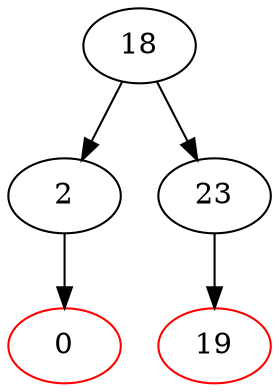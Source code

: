 digraph G { 
	18 [color=black];
	18 -> 2;
	2 [color=black];
	18 -> 23;
	23 [color=black];
	2 [color=black];
	2 -> 0;
	0 [color=red];
	23 [color=black];
	23 -> 19;
	19 [color=red];
	0 [color=red];
	19 [color=red];
}

